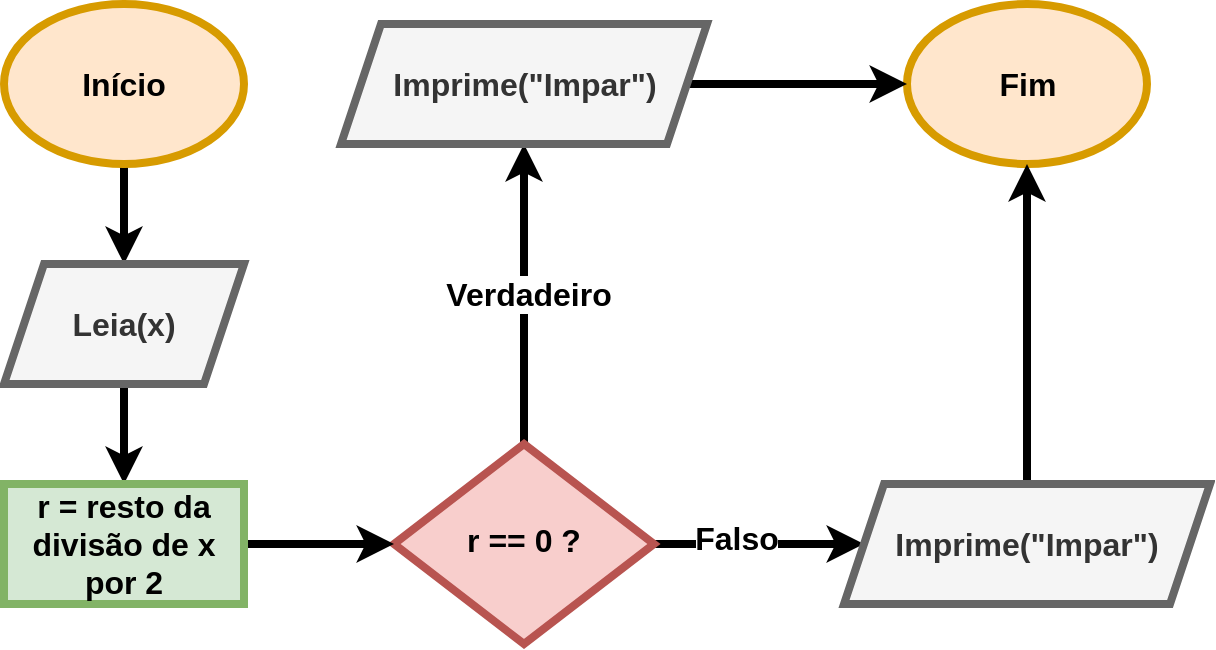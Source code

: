 <mxfile version="24.2.3" type="github">
  <diagram id="C5RBs43oDa-KdzZeNtuy" name="Page-1">
    <mxGraphModel dx="1364" dy="793" grid="1" gridSize="10" guides="1" tooltips="1" connect="1" arrows="1" fold="1" page="1" pageScale="1" pageWidth="827" pageHeight="1169" math="0" shadow="0">
      <root>
        <mxCell id="WIyWlLk6GJQsqaUBKTNV-0" />
        <mxCell id="WIyWlLk6GJQsqaUBKTNV-1" parent="WIyWlLk6GJQsqaUBKTNV-0" />
        <mxCell id="yBXioIpO8xZLDs3lNVPr-8" style="edgeStyle=orthogonalEdgeStyle;rounded=0;orthogonalLoop=1;jettySize=auto;html=1;exitX=0.5;exitY=0;exitDx=0;exitDy=0;entryX=0.5;entryY=1;entryDx=0;entryDy=0;strokeWidth=4;fontSize=16;fontStyle=1" edge="1" parent="WIyWlLk6GJQsqaUBKTNV-1" source="WIyWlLk6GJQsqaUBKTNV-6" target="yBXioIpO8xZLDs3lNVPr-18">
          <mxGeometry relative="1" as="geometry">
            <mxPoint x="290" y="110" as="targetPoint" />
          </mxGeometry>
        </mxCell>
        <mxCell id="yBXioIpO8xZLDs3lNVPr-14" value="Verdadeiro" style="edgeLabel;html=1;align=center;verticalAlign=middle;resizable=0;points=[];fontSize=16;fontStyle=1" vertex="1" connectable="0" parent="yBXioIpO8xZLDs3lNVPr-8">
          <mxGeometry y="-2" relative="1" as="geometry">
            <mxPoint as="offset" />
          </mxGeometry>
        </mxCell>
        <mxCell id="yBXioIpO8xZLDs3lNVPr-10" style="edgeStyle=orthogonalEdgeStyle;rounded=0;orthogonalLoop=1;jettySize=auto;html=1;exitX=1;exitY=0.5;exitDx=0;exitDy=0;strokeWidth=4;fontSize=16;fontStyle=1" edge="1" parent="WIyWlLk6GJQsqaUBKTNV-1" source="WIyWlLk6GJQsqaUBKTNV-6" target="yBXioIpO8xZLDs3lNVPr-16">
          <mxGeometry relative="1" as="geometry">
            <mxPoint x="472" y="300" as="targetPoint" />
          </mxGeometry>
        </mxCell>
        <mxCell id="yBXioIpO8xZLDs3lNVPr-15" value="Falso" style="edgeLabel;html=1;align=center;verticalAlign=middle;resizable=0;points=[];fontSize=16;fontStyle=1" vertex="1" connectable="0" parent="yBXioIpO8xZLDs3lNVPr-10">
          <mxGeometry x="-0.224" y="3" relative="1" as="geometry">
            <mxPoint as="offset" />
          </mxGeometry>
        </mxCell>
        <mxCell id="WIyWlLk6GJQsqaUBKTNV-6" value="r == 0 ?" style="rhombus;whiteSpace=wrap;html=1;shadow=0;fontFamily=Helvetica;fontSize=16;align=center;strokeWidth=4;spacing=6;spacingTop=-4;fontStyle=1;fillColor=#f8cecc;strokeColor=#b85450;" parent="WIyWlLk6GJQsqaUBKTNV-1" vertex="1">
          <mxGeometry x="225" y="250" width="130" height="100" as="geometry" />
        </mxCell>
        <mxCell id="yBXioIpO8xZLDs3lNVPr-2" style="edgeStyle=orthogonalEdgeStyle;rounded=0;orthogonalLoop=1;jettySize=auto;html=1;strokeWidth=4;fontSize=16;fontStyle=1" edge="1" parent="WIyWlLk6GJQsqaUBKTNV-1" source="yBXioIpO8xZLDs3lNVPr-0" target="yBXioIpO8xZLDs3lNVPr-1">
          <mxGeometry relative="1" as="geometry" />
        </mxCell>
        <mxCell id="yBXioIpO8xZLDs3lNVPr-0" value="Início" style="ellipse;whiteSpace=wrap;html=1;strokeWidth=4;fontSize=16;fontStyle=1;fillColor=#ffe6cc;strokeColor=#d79b00;" vertex="1" parent="WIyWlLk6GJQsqaUBKTNV-1">
          <mxGeometry x="30" y="30" width="120" height="80" as="geometry" />
        </mxCell>
        <mxCell id="yBXioIpO8xZLDs3lNVPr-5" style="edgeStyle=orthogonalEdgeStyle;rounded=0;orthogonalLoop=1;jettySize=auto;html=1;exitX=0.5;exitY=1;exitDx=0;exitDy=0;entryX=0.5;entryY=0;entryDx=0;entryDy=0;strokeWidth=4;fontSize=16;fontStyle=1" edge="1" parent="WIyWlLk6GJQsqaUBKTNV-1" source="yBXioIpO8xZLDs3lNVPr-1" target="yBXioIpO8xZLDs3lNVPr-4">
          <mxGeometry relative="1" as="geometry" />
        </mxCell>
        <mxCell id="yBXioIpO8xZLDs3lNVPr-1" value="Leia(x)" style="shape=parallelogram;perimeter=parallelogramPerimeter;whiteSpace=wrap;html=1;fixedSize=1;strokeWidth=4;fontSize=16;fontStyle=1;fillColor=#f5f5f5;fontColor=#333333;strokeColor=#666666;" vertex="1" parent="WIyWlLk6GJQsqaUBKTNV-1">
          <mxGeometry x="30" y="160" width="120" height="60" as="geometry" />
        </mxCell>
        <mxCell id="yBXioIpO8xZLDs3lNVPr-6" style="edgeStyle=orthogonalEdgeStyle;rounded=0;orthogonalLoop=1;jettySize=auto;html=1;exitX=1;exitY=0.5;exitDx=0;exitDy=0;strokeWidth=4;fontSize=16;fontStyle=1" edge="1" parent="WIyWlLk6GJQsqaUBKTNV-1" source="yBXioIpO8xZLDs3lNVPr-4" target="WIyWlLk6GJQsqaUBKTNV-6">
          <mxGeometry relative="1" as="geometry" />
        </mxCell>
        <mxCell id="yBXioIpO8xZLDs3lNVPr-4" value="r = resto da divisão de x por 2" style="rounded=0;whiteSpace=wrap;html=1;strokeWidth=4;fontSize=16;fontStyle=1;fillColor=#d5e8d4;strokeColor=#82b366;" vertex="1" parent="WIyWlLk6GJQsqaUBKTNV-1">
          <mxGeometry x="30" y="270" width="120" height="60" as="geometry" />
        </mxCell>
        <mxCell id="yBXioIpO8xZLDs3lNVPr-11" value="Fim" style="ellipse;whiteSpace=wrap;html=1;strokeWidth=4;fontSize=16;fontStyle=1;fillColor=#ffe6cc;strokeColor=#d79b00;" vertex="1" parent="WIyWlLk6GJQsqaUBKTNV-1">
          <mxGeometry x="481.5" y="30" width="120" height="80" as="geometry" />
        </mxCell>
        <mxCell id="yBXioIpO8xZLDs3lNVPr-17" style="edgeStyle=orthogonalEdgeStyle;rounded=0;orthogonalLoop=1;jettySize=auto;html=1;exitX=0.5;exitY=0;exitDx=0;exitDy=0;entryX=0.5;entryY=1;entryDx=0;entryDy=0;strokeWidth=4;" edge="1" parent="WIyWlLk6GJQsqaUBKTNV-1" source="yBXioIpO8xZLDs3lNVPr-16" target="yBXioIpO8xZLDs3lNVPr-11">
          <mxGeometry relative="1" as="geometry" />
        </mxCell>
        <mxCell id="yBXioIpO8xZLDs3lNVPr-16" value="Imprime(&quot;Impar&quot;)" style="shape=parallelogram;perimeter=parallelogramPerimeter;whiteSpace=wrap;html=1;fixedSize=1;strokeWidth=4;fontSize=16;fontStyle=1;fillColor=#f5f5f5;fontColor=#333333;strokeColor=#666666;" vertex="1" parent="WIyWlLk6GJQsqaUBKTNV-1">
          <mxGeometry x="450" y="270" width="183" height="60" as="geometry" />
        </mxCell>
        <mxCell id="yBXioIpO8xZLDs3lNVPr-19" style="edgeStyle=orthogonalEdgeStyle;rounded=0;orthogonalLoop=1;jettySize=auto;html=1;exitX=1;exitY=0.5;exitDx=0;exitDy=0;entryX=0;entryY=0.5;entryDx=0;entryDy=0;strokeWidth=4;" edge="1" parent="WIyWlLk6GJQsqaUBKTNV-1" source="yBXioIpO8xZLDs3lNVPr-18" target="yBXioIpO8xZLDs3lNVPr-11">
          <mxGeometry relative="1" as="geometry" />
        </mxCell>
        <mxCell id="yBXioIpO8xZLDs3lNVPr-18" value="Imprime(&quot;Impar&quot;)" style="shape=parallelogram;perimeter=parallelogramPerimeter;whiteSpace=wrap;html=1;fixedSize=1;strokeWidth=4;fontSize=16;fontStyle=1;fillColor=#f5f5f5;fontColor=#333333;strokeColor=#666666;" vertex="1" parent="WIyWlLk6GJQsqaUBKTNV-1">
          <mxGeometry x="198.5" y="40" width="183" height="60" as="geometry" />
        </mxCell>
      </root>
    </mxGraphModel>
  </diagram>
</mxfile>
